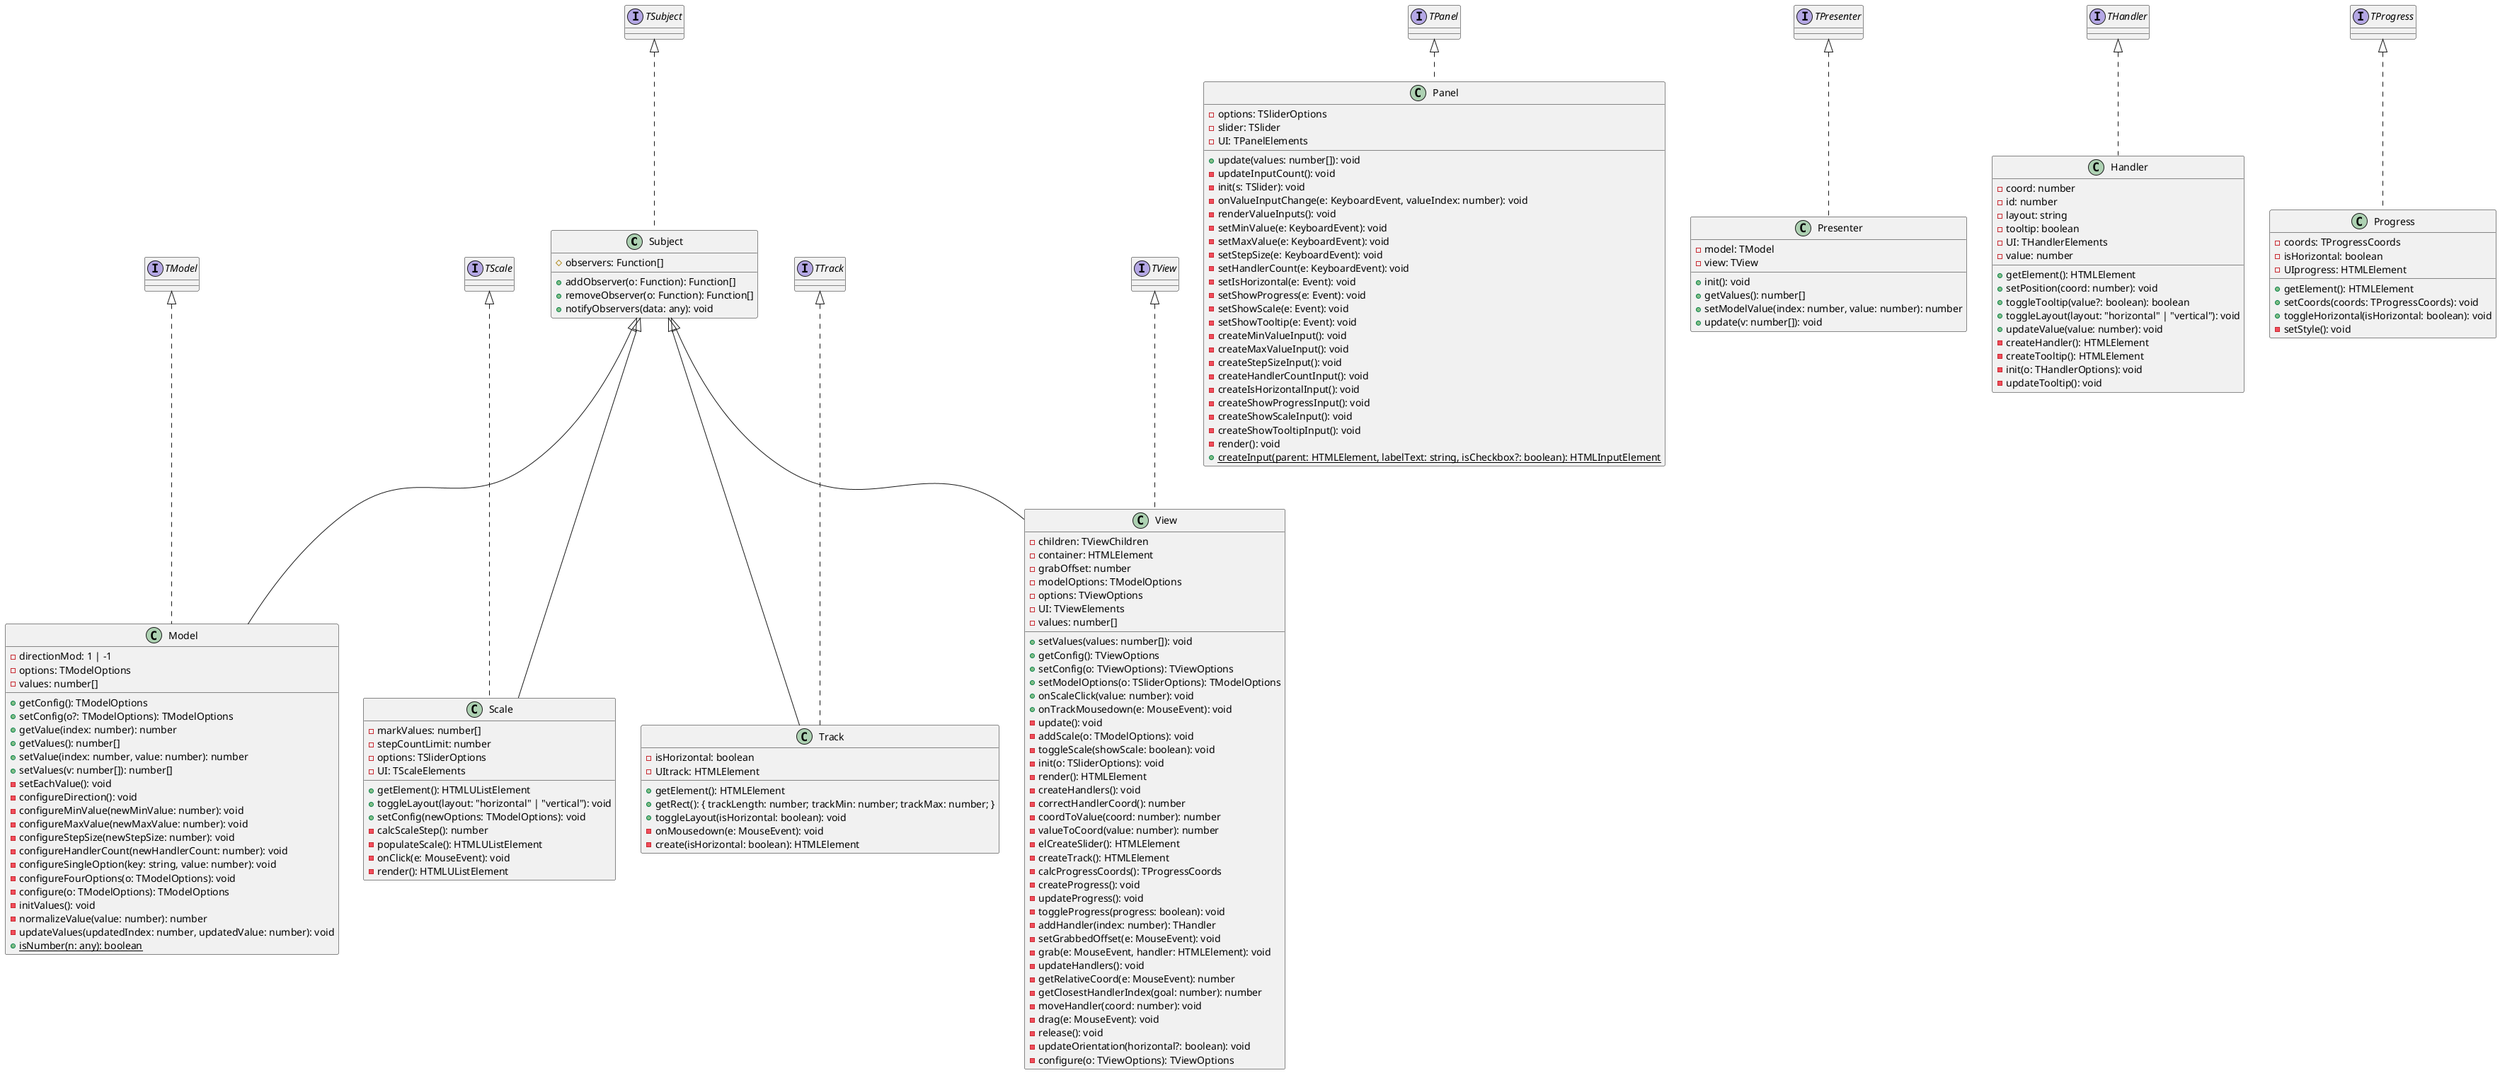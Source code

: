 @startuml
class Subject implements TSubject {
    #observers: Function[]
    +addObserver(o: Function): Function[]
    +removeObserver(o: Function): Function[]
    +notifyObservers(data: any): void
}
class Model extends Subject implements TModel {
    -directionMod: 1 | -1
    -options: TModelOptions
    -values: number[]
    +getConfig(): TModelOptions
    +setConfig(o?: TModelOptions): TModelOptions
    +getValue(index: number): number
    +getValues(): number[]
    +setValue(index: number, value: number): number
    +setValues(v: number[]): number[]
    -setEachValue(): void
    -configureDirection(): void
    -configureMinValue(newMinValue: number): void
    -configureMaxValue(newMaxValue: number): void
    -configureStepSize(newStepSize: number): void
    -configureHandlerCount(newHandlerCount: number): void
    -configureSingleOption(key: string, value: number): void
    -configureFourOptions(o: TModelOptions): void
    -configure(o: TModelOptions): TModelOptions
    -initValues(): void
    -normalizeValue(value: number): number
    -updateValues(updatedIndex: number, updatedValue: number): void
    +{static} isNumber(n: any): boolean
}
class Panel implements TPanel {
    -options: TSliderOptions
    -slider: TSlider
    -UI: TPanelElements
    +update(values: number[]): void
    -updateInputCount(): void
    -init(s: TSlider): void
    -onValueInputChange(e: KeyboardEvent, valueIndex: number): void
    -renderValueInputs(): void
    -setMinValue(e: KeyboardEvent): void
    -setMaxValue(e: KeyboardEvent): void
    -setStepSize(e: KeyboardEvent): void
    -setHandlerCount(e: KeyboardEvent): void
    -setIsHorizontal(e: Event): void
    -setShowProgress(e: Event): void
    -setShowScale(e: Event): void
    -setShowTooltip(e: Event): void
    -createMinValueInput(): void
    -createMaxValueInput(): void
    -createStepSizeInput(): void
    -createHandlerCountInput(): void
    -createIsHorizontalInput(): void
    -createShowProgressInput(): void
    -createShowScaleInput(): void
    -createShowTooltipInput(): void
    -render(): void
    +{static} createInput(parent: HTMLElement, labelText: string, isCheckbox?: boolean): HTMLInputElement
}
class Presenter implements TPresenter {
    -model: TModel
    -view: TView
    +init(): void
    +getValues(): number[]
    +setModelValue(index: number, value: number): number
    +update(v: number[]): void
}
class Handler implements THandler {
    -coord: number
    -id: number
    -layout: string
    -tooltip: boolean
    -UI: THandlerElements
    -value: number
    +getElement(): HTMLElement
    +setPosition(coord: number): void
    +toggleTooltip(value?: boolean): boolean
    +toggleLayout(layout: "horizontal" | "vertical"): void
    +updateValue(value: number): void
    -createHandler(): HTMLElement
    -createTooltip(): HTMLElement
    -init(o: THandlerOptions): void
    -updateTooltip(): void
}
class Progress implements TProgress {
    -coords: TProgressCoords
    -isHorizontal: boolean
    -UIprogress: HTMLElement
    +getElement(): HTMLElement
    +setCoords(coords: TProgressCoords): void
    +toggleHorizontal(isHorizontal: boolean): void
    -setStyle(): void
}
class Scale extends Subject implements TScale {
    -markValues: number[]
    -stepCountLimit: number
    -options: TSliderOptions
    -UI: TScaleElements
    +getElement(): HTMLUListElement
    +toggleLayout(layout: "horizontal" | "vertical"): void
    +setConfig(newOptions: TModelOptions): void
    -calcScaleStep(): number
    -populateScale(): HTMLUListElement
    -onClick(e: MouseEvent): void
    -render(): HTMLUListElement
}
class Track extends Subject implements TTrack {
    -isHorizontal: boolean
    -UItrack: HTMLElement
    +getElement(): HTMLElement
    +getRect(): { trackLength: number; trackMin: number; trackMax: number; }
    +toggleLayout(isHorizontal: boolean): void
    -onMousedown(e: MouseEvent): void
    -create(isHorizontal: boolean): HTMLElement
}
class View extends Subject implements TView {
    -children: TViewChildren
    -container: HTMLElement
    -grabOffset: number
    -modelOptions: TModelOptions
    -options: TViewOptions
    -UI: TViewElements
    -values: number[]
    +setValues(values: number[]): void
    +getConfig(): TViewOptions
    +setConfig(o: TViewOptions): TViewOptions
    +setModelOptions(o: TSliderOptions): TModelOptions
    +onScaleClick(value: number): void
    +onTrackMousedown(e: MouseEvent): void
    -update(): void
    -addScale(o: TModelOptions): void
    -toggleScale(showScale: boolean): void
    -init(o: TSliderOptions): void
    -render(): HTMLElement
    -createHandlers(): void
    -correctHandlerCoord(): number
    -coordToValue(coord: number): number
    -valueToCoord(value: number): number
    -elCreateSlider(): HTMLElement
    -createTrack(): HTMLElement
    -calcProgressCoords(): TProgressCoords
    -createProgress(): void
    -updateProgress(): void
    -toggleProgress(progress: boolean): void
    -addHandler(index: number): THandler
    -setGrabbedOffset(e: MouseEvent): void
    -grab(e: MouseEvent, handler: HTMLElement): void
    -updateHandlers(): void
    -getRelativeCoord(e: MouseEvent): number
    -getClosestHandlerIndex(goal: number): number
    -moveHandler(coord: number): void
    -drag(e: MouseEvent): void
    -release(): void
    -updateOrientation(horizontal?: boolean): void
    -configure(o: TViewOptions): TViewOptions
}
@enduml